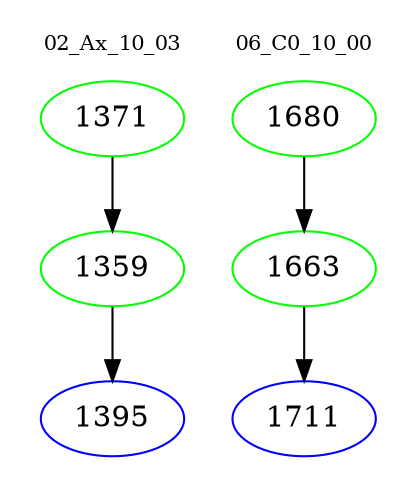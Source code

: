 digraph{
subgraph cluster_0 {
color = white
label = "02_Ax_10_03";
fontsize=10;
T0_1371 [label="1371", color="green"]
T0_1371 -> T0_1359 [color="black"]
T0_1359 [label="1359", color="green"]
T0_1359 -> T0_1395 [color="black"]
T0_1395 [label="1395", color="blue"]
}
subgraph cluster_1 {
color = white
label = "06_C0_10_00";
fontsize=10;
T1_1680 [label="1680", color="green"]
T1_1680 -> T1_1663 [color="black"]
T1_1663 [label="1663", color="green"]
T1_1663 -> T1_1711 [color="black"]
T1_1711 [label="1711", color="blue"]
}
}
